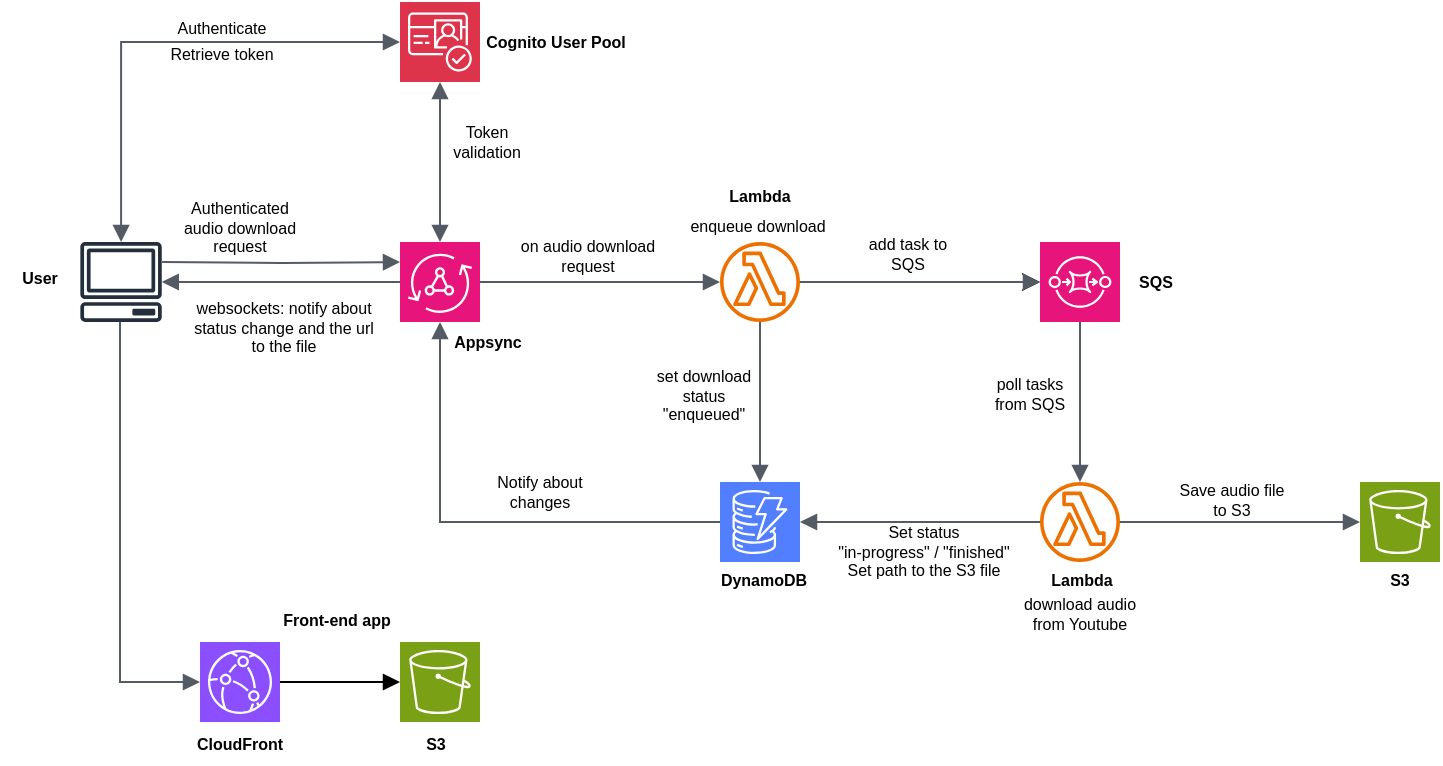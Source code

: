 <mxfile version="24.7.6">
  <diagram name="Page-1" id="4Me0BUE1SWw2DZ3VJnv3">
    <mxGraphModel dx="760" dy="510" grid="1" gridSize="10" guides="1" tooltips="1" connect="1" arrows="1" fold="1" page="1" pageScale="1" pageWidth="850" pageHeight="1100" math="0" shadow="0">
      <root>
        <mxCell id="0" />
        <mxCell id="1" parent="0" />
        <mxCell id="oAZk2h4rDe7o5KF55E5x-2" value="" style="sketch=0;outlineConnect=0;fontColor=#232F3E;gradientColor=none;fillColor=#232F3D;strokeColor=none;dashed=0;verticalLabelPosition=bottom;verticalAlign=top;align=center;html=1;fontSize=8;fontStyle=0;aspect=fixed;pointerEvents=1;shape=mxgraph.aws4.client;" parent="1" vertex="1">
          <mxGeometry x="40" y="280" width="41.05" height="40" as="geometry" />
        </mxCell>
        <mxCell id="oAZk2h4rDe7o5KF55E5x-3" value="" style="sketch=0;points=[[0,0,0],[0.25,0,0],[0.5,0,0],[0.75,0,0],[1,0,0],[0,1,0],[0.25,1,0],[0.5,1,0],[0.75,1,0],[1,1,0],[0,0.25,0],[0,0.5,0],[0,0.75,0],[1,0.25,0],[1,0.5,0],[1,0.75,0]];outlineConnect=0;fillColor=#DD344C;strokeColor=#ffffff;dashed=0;verticalLabelPosition=bottom;verticalAlign=top;align=center;html=1;aspect=fixed;shape=mxgraph.aws4.resourceIcon;resIcon=mxgraph.aws4.cognito;fontSize=8;" parent="1" vertex="1">
          <mxGeometry x="200" y="160" width="40" height="40" as="geometry" />
        </mxCell>
        <mxCell id="oAZk2h4rDe7o5KF55E5x-5" value="Cognito User Pool" style="text;strokeColor=none;align=center;fillColor=none;html=1;verticalAlign=middle;whiteSpace=wrap;rounded=0;fontSize=8;fontStyle=1" parent="1" vertex="1">
          <mxGeometry x="238" y="165.74" width="80" height="28.52" as="geometry" />
        </mxCell>
        <mxCell id="oAZk2h4rDe7o5KF55E5x-8" value="" style="sketch=0;points=[[0,0,0],[0.25,0,0],[0.5,0,0],[0.75,0,0],[1,0,0],[0,1,0],[0.25,1,0],[0.5,1,0],[0.75,1,0],[1,1,0],[0,0.25,0],[0,0.5,0],[0,0.75,0],[1,0.25,0],[1,0.5,0],[1,0.75,0]];outlineConnect=0;fontColor=#232F3E;fillColor=#E7157B;strokeColor=#ffffff;dashed=0;verticalLabelPosition=bottom;verticalAlign=top;align=center;html=1;fontSize=8;fontStyle=0;aspect=fixed;shape=mxgraph.aws4.resourceIcon;resIcon=mxgraph.aws4.appsync;" parent="1" vertex="1">
          <mxGeometry x="200" y="280" width="40" height="40" as="geometry" />
        </mxCell>
        <mxCell id="oAZk2h4rDe7o5KF55E5x-9" value="" style="sketch=0;points=[[0,0,0],[0.25,0,0],[0.5,0,0],[0.75,0,0],[1,0,0],[0,1,0],[0.25,1,0],[0.5,1,0],[0.75,1,0],[1,1,0],[0,0.25,0],[0,0.5,0],[0,0.75,0],[1,0.25,0],[1,0.5,0],[1,0.75,0]];outlineConnect=0;fontColor=#232F3E;fillColor=#527FFF;strokeColor=#ffffff;dashed=0;verticalLabelPosition=bottom;verticalAlign=top;align=center;html=1;fontSize=8;fontStyle=0;aspect=fixed;shape=mxgraph.aws4.resourceIcon;resIcon=mxgraph.aws4.dynamodb;" parent="1" vertex="1">
          <mxGeometry x="360" y="400" width="40" height="40" as="geometry" />
        </mxCell>
        <mxCell id="oAZk2h4rDe7o5KF55E5x-22" value="" style="edgeStyle=orthogonalEdgeStyle;rounded=0;orthogonalLoop=1;jettySize=auto;html=1;fontSize=8;" parent="1" source="oAZk2h4rDe7o5KF55E5x-10" target="oAZk2h4rDe7o5KF55E5x-11" edge="1">
          <mxGeometry relative="1" as="geometry" />
        </mxCell>
        <mxCell id="oAZk2h4rDe7o5KF55E5x-10" value="" style="sketch=0;outlineConnect=0;fontColor=#232F3E;gradientColor=none;fillColor=#ED7100;strokeColor=none;dashed=0;verticalLabelPosition=bottom;verticalAlign=top;align=center;html=1;fontSize=8;fontStyle=0;aspect=fixed;pointerEvents=1;shape=mxgraph.aws4.lambda_function;" parent="1" vertex="1">
          <mxGeometry x="360" y="280" width="40" height="40" as="geometry" />
        </mxCell>
        <mxCell id="oAZk2h4rDe7o5KF55E5x-11" value="" style="sketch=0;points=[[0,0,0],[0.25,0,0],[0.5,0,0],[0.75,0,0],[1,0,0],[0,1,0],[0.25,1,0],[0.5,1,0],[0.75,1,0],[1,1,0],[0,0.25,0],[0,0.5,0],[0,0.75,0],[1,0.25,0],[1,0.5,0],[1,0.75,0]];outlineConnect=0;fontColor=#232F3E;fillColor=#E7157B;strokeColor=#ffffff;dashed=0;verticalLabelPosition=bottom;verticalAlign=top;align=center;html=1;fontSize=8;fontStyle=0;aspect=fixed;shape=mxgraph.aws4.resourceIcon;resIcon=mxgraph.aws4.sqs;" parent="1" vertex="1">
          <mxGeometry x="520" y="280" width="40" height="40" as="geometry" />
        </mxCell>
        <mxCell id="oAZk2h4rDe7o5KF55E5x-12" value="" style="sketch=0;outlineConnect=0;fontColor=#232F3E;gradientColor=none;fillColor=#ED7100;strokeColor=none;dashed=0;verticalLabelPosition=bottom;verticalAlign=top;align=center;html=1;fontSize=8;fontStyle=0;aspect=fixed;pointerEvents=1;shape=mxgraph.aws4.lambda_function;" parent="1" vertex="1">
          <mxGeometry x="520" y="400" width="40" height="40" as="geometry" />
        </mxCell>
        <mxCell id="oAZk2h4rDe7o5KF55E5x-13" value="" style="sketch=0;points=[[0,0,0],[0.25,0,0],[0.5,0,0],[0.75,0,0],[1,0,0],[0,1,0],[0.25,1,0],[0.5,1,0],[0.75,1,0],[1,1,0],[0,0.25,0],[0,0.5,0],[0,0.75,0],[1,0.25,0],[1,0.5,0],[1,0.75,0]];outlineConnect=0;fontColor=#232F3E;fillColor=#7AA116;strokeColor=#ffffff;dashed=0;verticalLabelPosition=bottom;verticalAlign=top;align=center;html=1;fontSize=8;fontStyle=0;aspect=fixed;shape=mxgraph.aws4.resourceIcon;resIcon=mxgraph.aws4.s3;" parent="1" vertex="1">
          <mxGeometry x="680" y="400" width="40" height="40" as="geometry" />
        </mxCell>
        <mxCell id="oAZk2h4rDe7o5KF55E5x-16" value="" style="edgeStyle=orthogonalEdgeStyle;html=1;endArrow=block;elbow=vertical;startArrow=block;startFill=1;endFill=1;strokeColor=#545B64;rounded=0;fontSize=8;" parent="1" source="oAZk2h4rDe7o5KF55E5x-2" target="oAZk2h4rDe7o5KF55E5x-3" edge="1">
          <mxGeometry width="100" relative="1" as="geometry">
            <mxPoint x="60" y="210" as="sourcePoint" />
            <mxPoint x="160" y="179.7" as="targetPoint" />
            <Array as="points">
              <mxPoint x="61" y="180" />
            </Array>
          </mxGeometry>
        </mxCell>
        <mxCell id="oAZk2h4rDe7o5KF55E5x-18" value="" style="edgeStyle=orthogonalEdgeStyle;html=1;endArrow=block;elbow=vertical;startArrow=block;startFill=1;endFill=1;strokeColor=#545B64;rounded=0;exitX=0.5;exitY=1;exitDx=0;exitDy=0;exitPerimeter=0;fontSize=8;" parent="1" source="oAZk2h4rDe7o5KF55E5x-3" target="oAZk2h4rDe7o5KF55E5x-8" edge="1">
          <mxGeometry width="100" relative="1" as="geometry">
            <mxPoint x="140" y="240" as="sourcePoint" />
            <mxPoint x="240" y="240" as="targetPoint" />
          </mxGeometry>
        </mxCell>
        <mxCell id="oAZk2h4rDe7o5KF55E5x-19" value="" style="edgeStyle=orthogonalEdgeStyle;html=1;endArrow=block;elbow=vertical;startArrow=none;endFill=1;strokeColor=#545B64;rounded=0;fontSize=8;" parent="1" source="oAZk2h4rDe7o5KF55E5x-8" target="oAZk2h4rDe7o5KF55E5x-10" edge="1">
          <mxGeometry width="100" relative="1" as="geometry">
            <mxPoint x="170" y="330" as="sourcePoint" />
            <mxPoint x="270" y="330" as="targetPoint" />
          </mxGeometry>
        </mxCell>
        <mxCell id="oAZk2h4rDe7o5KF55E5x-20" value="" style="edgeStyle=orthogonalEdgeStyle;html=1;endArrow=block;elbow=vertical;startArrow=none;endFill=1;strokeColor=#545B64;rounded=0;fontSize=8;" parent="1" source="oAZk2h4rDe7o5KF55E5x-10" target="oAZk2h4rDe7o5KF55E5x-9" edge="1">
          <mxGeometry width="100" relative="1" as="geometry">
            <mxPoint x="170" y="330" as="sourcePoint" />
            <mxPoint x="270" y="330" as="targetPoint" />
          </mxGeometry>
        </mxCell>
        <mxCell id="oAZk2h4rDe7o5KF55E5x-21" value="" style="edgeStyle=orthogonalEdgeStyle;html=1;endArrow=block;elbow=vertical;startArrow=none;endFill=1;strokeColor=#545B64;rounded=0;fontSize=8;" parent="1" source="oAZk2h4rDe7o5KF55E5x-10" target="oAZk2h4rDe7o5KF55E5x-11" edge="1">
          <mxGeometry width="100" relative="1" as="geometry">
            <mxPoint x="320" y="299.7" as="sourcePoint" />
            <mxPoint x="400" y="299.7" as="targetPoint" />
          </mxGeometry>
        </mxCell>
        <mxCell id="oAZk2h4rDe7o5KF55E5x-23" value="" style="edgeStyle=orthogonalEdgeStyle;html=1;endArrow=block;elbow=vertical;startArrow=none;endFill=1;strokeColor=#545B64;rounded=0;fontSize=8;" parent="1" source="oAZk2h4rDe7o5KF55E5x-11" target="oAZk2h4rDe7o5KF55E5x-12" edge="1">
          <mxGeometry width="100" relative="1" as="geometry">
            <mxPoint x="400" y="350" as="sourcePoint" />
            <mxPoint x="420" y="390" as="targetPoint" />
          </mxGeometry>
        </mxCell>
        <mxCell id="oAZk2h4rDe7o5KF55E5x-24" value="" style="edgeStyle=orthogonalEdgeStyle;html=1;endArrow=block;elbow=vertical;startArrow=none;endFill=1;strokeColor=#545B64;rounded=0;fontSize=8;" parent="1" source="oAZk2h4rDe7o5KF55E5x-12" target="oAZk2h4rDe7o5KF55E5x-13" edge="1">
          <mxGeometry width="100" relative="1" as="geometry">
            <mxPoint x="470" y="420" as="sourcePoint" />
            <mxPoint x="500" y="420" as="targetPoint" />
          </mxGeometry>
        </mxCell>
        <mxCell id="oAZk2h4rDe7o5KF55E5x-25" value="" style="edgeStyle=orthogonalEdgeStyle;html=1;endArrow=none;elbow=vertical;startArrow=block;startFill=1;strokeColor=#545B64;rounded=0;fontSize=8;" parent="1" source="oAZk2h4rDe7o5KF55E5x-9" target="oAZk2h4rDe7o5KF55E5x-12" edge="1">
          <mxGeometry width="100" relative="1" as="geometry">
            <mxPoint x="270" y="460" as="sourcePoint" />
            <mxPoint x="370" y="460" as="targetPoint" />
          </mxGeometry>
        </mxCell>
        <mxCell id="oAZk2h4rDe7o5KF55E5x-26" value="" style="edgeStyle=orthogonalEdgeStyle;html=1;endArrow=none;elbow=vertical;startArrow=block;startFill=1;strokeColor=#545B64;rounded=0;fontSize=8;" parent="1" source="oAZk2h4rDe7o5KF55E5x-8" target="oAZk2h4rDe7o5KF55E5x-9" edge="1">
          <mxGeometry width="100" relative="1" as="geometry">
            <mxPoint x="170" y="330" as="sourcePoint" />
            <mxPoint x="270" y="410" as="targetPoint" />
            <Array as="points">
              <mxPoint x="220" y="420" />
            </Array>
          </mxGeometry>
        </mxCell>
        <mxCell id="oAZk2h4rDe7o5KF55E5x-27" value="" style="edgeStyle=orthogonalEdgeStyle;html=1;endArrow=none;elbow=vertical;startArrow=block;startFill=1;strokeColor=#545B64;rounded=0;entryX=0;entryY=0.5;entryDx=0;entryDy=0;entryPerimeter=0;fontSize=8;" parent="1" source="oAZk2h4rDe7o5KF55E5x-2" target="oAZk2h4rDe7o5KF55E5x-8" edge="1">
          <mxGeometry width="100" relative="1" as="geometry">
            <mxPoint x="90" y="300" as="sourcePoint" />
            <mxPoint x="160" y="360" as="targetPoint" />
          </mxGeometry>
        </mxCell>
        <mxCell id="oAZk2h4rDe7o5KF55E5x-28" value="Authenticate" style="text;strokeColor=none;align=center;fillColor=none;html=1;verticalAlign=middle;whiteSpace=wrap;rounded=0;fontSize=8;" parent="1" vertex="1">
          <mxGeometry x="81" y="168" width="60" height="10" as="geometry" />
        </mxCell>
        <mxCell id="oAZk2h4rDe7o5KF55E5x-30" value="Retrieve token" style="text;strokeColor=none;align=center;fillColor=none;html=1;verticalAlign=middle;whiteSpace=wrap;rounded=0;fontSize=8;" parent="1" vertex="1">
          <mxGeometry x="61" y="181" width="100" height="10" as="geometry" />
        </mxCell>
        <mxCell id="oAZk2h4rDe7o5KF55E5x-32" value="" style="edgeStyle=orthogonalEdgeStyle;html=1;endArrow=block;elbow=vertical;startArrow=none;endFill=1;strokeColor=#545B64;rounded=0;fontSize=8;entryX=0;entryY=0.25;entryDx=0;entryDy=0;entryPerimeter=0;" parent="1" target="oAZk2h4rDe7o5KF55E5x-8" edge="1">
          <mxGeometry width="100" relative="1" as="geometry">
            <mxPoint x="81.055" y="290" as="sourcePoint" />
            <mxPoint x="160" y="290" as="targetPoint" />
          </mxGeometry>
        </mxCell>
        <mxCell id="oAZk2h4rDe7o5KF55E5x-33" value="Authenticated audio download request" style="text;strokeColor=none;align=center;fillColor=none;html=1;verticalAlign=middle;whiteSpace=wrap;rounded=0;fontSize=8;" parent="1" vertex="1">
          <mxGeometry x="90" y="258" width="60" height="30" as="geometry" />
        </mxCell>
        <mxCell id="oAZk2h4rDe7o5KF55E5x-34" value="Token validation" style="text;strokeColor=none;align=center;fillColor=none;html=1;verticalAlign=middle;whiteSpace=wrap;rounded=0;fontSize=8;" parent="1" vertex="1">
          <mxGeometry x="214" y="225" width="59" height="10" as="geometry" />
        </mxCell>
        <mxCell id="oAZk2h4rDe7o5KF55E5x-36" value="on audio download request" style="text;strokeColor=none;align=center;fillColor=none;html=1;verticalAlign=middle;whiteSpace=wrap;rounded=0;fontSize=8;" parent="1" vertex="1">
          <mxGeometry x="258" y="272" width="72" height="30" as="geometry" />
        </mxCell>
        <mxCell id="oAZk2h4rDe7o5KF55E5x-37" value="set download status &quot;enqueued&quot;" style="text;strokeColor=none;align=center;fillColor=none;html=1;verticalAlign=middle;whiteSpace=wrap;rounded=0;fontSize=8;" parent="1" vertex="1">
          <mxGeometry x="322" y="342" width="60" height="30" as="geometry" />
        </mxCell>
        <mxCell id="oAZk2h4rDe7o5KF55E5x-38" value="add task to SQS" style="text;strokeColor=none;align=center;fillColor=none;html=1;verticalAlign=middle;whiteSpace=wrap;rounded=0;fontSize=8;" parent="1" vertex="1">
          <mxGeometry x="424" y="271" width="60" height="30" as="geometry" />
        </mxCell>
        <mxCell id="oAZk2h4rDe7o5KF55E5x-39" value="poll tasks from SQS" style="text;strokeColor=none;align=center;fillColor=none;html=1;verticalAlign=middle;whiteSpace=wrap;rounded=0;fontSize=8;" parent="1" vertex="1">
          <mxGeometry x="491" y="341" width="48" height="30" as="geometry" />
        </mxCell>
        <mxCell id="oAZk2h4rDe7o5KF55E5x-40" value="download audio from Youtube" style="text;strokeColor=none;align=center;fillColor=none;html=1;verticalAlign=middle;whiteSpace=wrap;rounded=0;fontSize=8;" parent="1" vertex="1">
          <mxGeometry x="510" y="451" width="60" height="30" as="geometry" />
        </mxCell>
        <mxCell id="oAZk2h4rDe7o5KF55E5x-41" value="Save audio file to S3" style="text;strokeColor=none;align=center;fillColor=none;html=1;verticalAlign=middle;whiteSpace=wrap;rounded=0;fontSize=8;" parent="1" vertex="1">
          <mxGeometry x="586" y="394" width="60" height="30" as="geometry" />
        </mxCell>
        <mxCell id="oAZk2h4rDe7o5KF55E5x-42" value="Set status&lt;div&gt;&quot;in-progress&quot; /&amp;nbsp;&lt;span style=&quot;background-color: initial;&quot;&gt;&quot;finished&quot;&lt;/span&gt;&lt;/div&gt;&lt;div&gt;&lt;span style=&quot;background-color: initial;&quot;&gt;Set path to the S3 file&lt;/span&gt;&lt;/div&gt;" style="text;strokeColor=none;align=center;fillColor=none;html=1;verticalAlign=middle;whiteSpace=wrap;rounded=0;fontSize=8;" parent="1" vertex="1">
          <mxGeometry x="414" y="420" width="96" height="30" as="geometry" />
        </mxCell>
        <mxCell id="oAZk2h4rDe7o5KF55E5x-43" value="Notify about changes" style="text;strokeColor=none;align=center;fillColor=none;html=1;verticalAlign=middle;whiteSpace=wrap;rounded=0;fontSize=8;" parent="1" vertex="1">
          <mxGeometry x="240" y="390" width="60" height="30" as="geometry" />
        </mxCell>
        <mxCell id="oAZk2h4rDe7o5KF55E5x-44" value="websockets: n&lt;span style=&quot;background-color: initial; font-size: 8px;&quot;&gt;otify about status change and the url to the file&lt;/span&gt;" style="text;strokeColor=none;align=center;fillColor=none;html=1;verticalAlign=middle;whiteSpace=wrap;rounded=0;fontSize=8;" parent="1" vertex="1">
          <mxGeometry x="93.52" y="308" width="96.48" height="30" as="geometry" />
        </mxCell>
        <mxCell id="oAZk2h4rDe7o5KF55E5x-45" value="User" style="text;strokeColor=none;align=center;fillColor=none;html=1;verticalAlign=middle;whiteSpace=wrap;rounded=0;fontSize=8;fontStyle=1" parent="1" vertex="1">
          <mxGeometry y="288" width="40" height="20" as="geometry" />
        </mxCell>
        <mxCell id="oAZk2h4rDe7o5KF55E5x-46" value="Appsync" style="text;strokeColor=none;align=center;fillColor=none;html=1;verticalAlign=middle;whiteSpace=wrap;rounded=0;fontSize=8;fontStyle=1" parent="1" vertex="1">
          <mxGeometry x="203.5" y="315.74" width="80" height="28.52" as="geometry" />
        </mxCell>
        <mxCell id="oAZk2h4rDe7o5KF55E5x-47" value="DynamoDB" style="text;strokeColor=none;align=center;fillColor=none;html=1;verticalAlign=middle;whiteSpace=wrap;rounded=0;fontSize=8;fontStyle=1" parent="1" vertex="1">
          <mxGeometry x="352" y="439.48" width="60" height="20" as="geometry" />
        </mxCell>
        <mxCell id="oAZk2h4rDe7o5KF55E5x-48" value="Lambda" style="text;strokeColor=none;align=center;fillColor=none;html=1;verticalAlign=middle;whiteSpace=wrap;rounded=0;fontSize=8;fontStyle=1" parent="1" vertex="1">
          <mxGeometry x="355" y="247" width="50" height="20" as="geometry" />
        </mxCell>
        <mxCell id="oAZk2h4rDe7o5KF55E5x-49" value="SQS" style="text;strokeColor=none;align=center;fillColor=none;html=1;verticalAlign=middle;whiteSpace=wrap;rounded=0;fontSize=8;fontStyle=1" parent="1" vertex="1">
          <mxGeometry x="558" y="290" width="40" height="20" as="geometry" />
        </mxCell>
        <mxCell id="oAZk2h4rDe7o5KF55E5x-50" value="S3" style="text;strokeColor=none;align=center;fillColor=none;html=1;verticalAlign=middle;whiteSpace=wrap;rounded=0;fontSize=8;fontStyle=1" parent="1" vertex="1">
          <mxGeometry x="680" y="439.48" width="40" height="20" as="geometry" />
        </mxCell>
        <mxCell id="oAZk2h4rDe7o5KF55E5x-51" value="Lambda" style="text;strokeColor=none;align=center;fillColor=none;html=1;verticalAlign=middle;whiteSpace=wrap;rounded=0;fontSize=8;fontStyle=1" parent="1" vertex="1">
          <mxGeometry x="521" y="439.48" width="40" height="20" as="geometry" />
        </mxCell>
        <mxCell id="oAZk2h4rDe7o5KF55E5x-52" value="enqueue download" style="text;strokeColor=none;align=center;fillColor=none;html=1;verticalAlign=middle;whiteSpace=wrap;rounded=0;fontSize=8;" parent="1" vertex="1">
          <mxGeometry x="334" y="262" width="90" height="20" as="geometry" />
        </mxCell>
        <mxCell id="zxud25XrWhdT_YTVwUdq-1" value="" style="sketch=0;points=[[0,0,0],[0.25,0,0],[0.5,0,0],[0.75,0,0],[1,0,0],[0,1,0],[0.25,1,0],[0.5,1,0],[0.75,1,0],[1,1,0],[0,0.25,0],[0,0.5,0],[0,0.75,0],[1,0.25,0],[1,0.5,0],[1,0.75,0]];outlineConnect=0;fontColor=#232F3E;fillColor=#7AA116;strokeColor=#ffffff;dashed=0;verticalLabelPosition=bottom;verticalAlign=top;align=center;html=1;fontSize=8;fontStyle=0;aspect=fixed;shape=mxgraph.aws4.resourceIcon;resIcon=mxgraph.aws4.s3;" vertex="1" parent="1">
          <mxGeometry x="200" y="480" width="40" height="40" as="geometry" />
        </mxCell>
        <mxCell id="zxud25XrWhdT_YTVwUdq-2" value="" style="sketch=0;points=[[0,0,0],[0.25,0,0],[0.5,0,0],[0.75,0,0],[1,0,0],[0,1,0],[0.25,1,0],[0.5,1,0],[0.75,1,0],[1,1,0],[0,0.25,0],[0,0.5,0],[0,0.75,0],[1,0.25,0],[1,0.5,0],[1,0.75,0]];outlineConnect=0;fontColor=#232F3E;fillColor=#8C4FFF;strokeColor=#ffffff;dashed=0;verticalLabelPosition=bottom;verticalAlign=top;align=center;html=1;fontSize=12;fontStyle=0;aspect=fixed;shape=mxgraph.aws4.resourceIcon;resIcon=mxgraph.aws4.cloudfront;" vertex="1" parent="1">
          <mxGeometry x="100" y="480" width="40" height="40" as="geometry" />
        </mxCell>
        <mxCell id="zxud25XrWhdT_YTVwUdq-4" value="S3" style="text;strokeColor=none;align=center;fillColor=none;html=1;verticalAlign=middle;whiteSpace=wrap;rounded=0;fontSize=8;fontStyle=1" vertex="1" parent="1">
          <mxGeometry x="198" y="521" width="40" height="20" as="geometry" />
        </mxCell>
        <mxCell id="zxud25XrWhdT_YTVwUdq-5" value="CloudFront" style="text;strokeColor=none;align=center;fillColor=none;html=1;verticalAlign=middle;whiteSpace=wrap;rounded=0;fontSize=8;fontStyle=1" vertex="1" parent="1">
          <mxGeometry x="100" y="521" width="40" height="20" as="geometry" />
        </mxCell>
        <mxCell id="zxud25XrWhdT_YTVwUdq-8" value="Front-end app" style="text;strokeColor=none;align=center;fillColor=none;html=1;verticalAlign=middle;whiteSpace=wrap;rounded=0;fontSize=8;fontStyle=1" vertex="1" parent="1">
          <mxGeometry x="139" y="459" width="59" height="20" as="geometry" />
        </mxCell>
        <mxCell id="zxud25XrWhdT_YTVwUdq-9" value="" style="edgeStyle=orthogonalEdgeStyle;html=1;endArrow=block;elbow=vertical;startArrow=none;startFill=0;endFill=1;strokeColor=default;rounded=0;fontSize=8;entryX=0;entryY=0.5;entryDx=0;entryDy=0;entryPerimeter=0;" edge="1" parent="1" source="zxud25XrWhdT_YTVwUdq-2" target="zxud25XrWhdT_YTVwUdq-1">
          <mxGeometry width="100" relative="1" as="geometry">
            <mxPoint x="161" y="499.67" as="sourcePoint" />
            <mxPoint x="190" y="500" as="targetPoint" />
          </mxGeometry>
        </mxCell>
        <mxCell id="zxud25XrWhdT_YTVwUdq-10" value="" style="edgeStyle=orthogonalEdgeStyle;html=1;endArrow=none;elbow=vertical;startArrow=block;startFill=1;strokeColor=#545B64;rounded=0;fontSize=8;exitX=0;exitY=0.5;exitDx=0;exitDy=0;exitPerimeter=0;" edge="1" parent="1" source="zxud25XrWhdT_YTVwUdq-2" target="oAZk2h4rDe7o5KF55E5x-2">
          <mxGeometry width="100" relative="1" as="geometry">
            <mxPoint x="71" y="500" as="sourcePoint" />
            <mxPoint x="65" y="350" as="targetPoint" />
            <Array as="points">
              <mxPoint x="60" y="500" />
            </Array>
          </mxGeometry>
        </mxCell>
      </root>
    </mxGraphModel>
  </diagram>
</mxfile>
